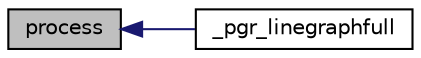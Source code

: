 digraph "process"
{
  edge [fontname="Helvetica",fontsize="10",labelfontname="Helvetica",labelfontsize="10"];
  node [fontname="Helvetica",fontsize="10",shape=record];
  rankdir="LR";
  Node66 [label="process",height=0.2,width=0.4,color="black", fillcolor="grey75", style="filled", fontcolor="black"];
  Node66 -> Node67 [dir="back",color="midnightblue",fontsize="10",style="solid",fontname="Helvetica"];
  Node67 [label="_pgr_linegraphfull",height=0.2,width=0.4,color="black", fillcolor="white", style="filled",URL="$lineGraphFull_8c.html#a6f2f01dbf3ca1dff954368c2fa53cfd5"];
}
